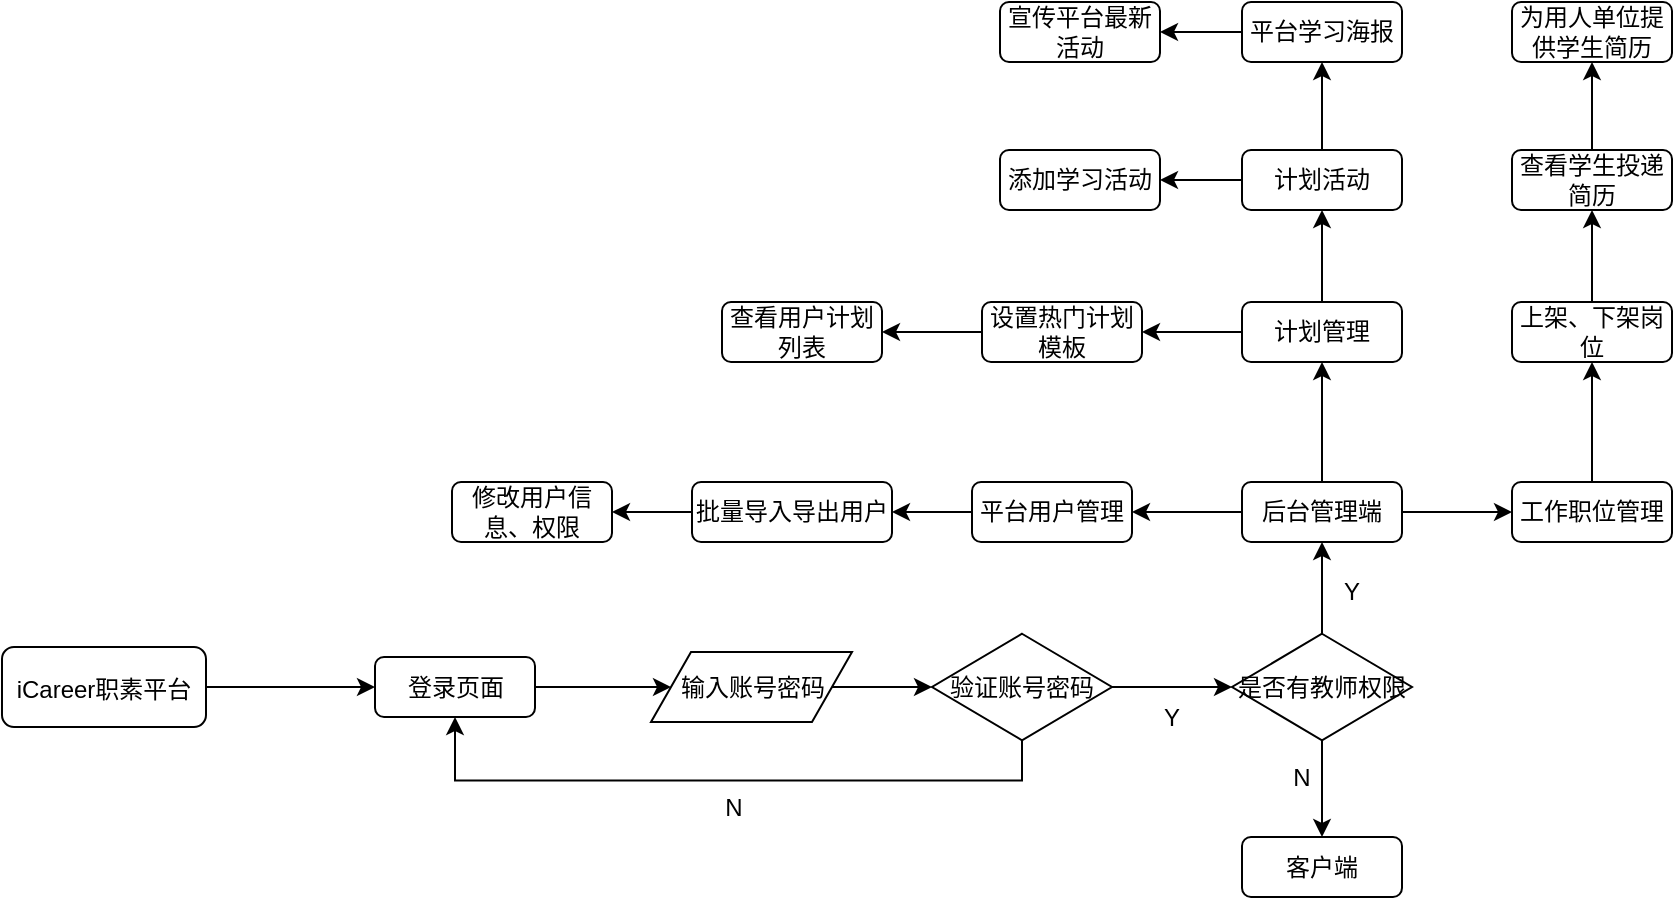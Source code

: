 <mxfile version="21.2.3" type="github">
  <diagram name="第 1 页" id="v7YcaDJwXx_0urEV0xpO">
    <mxGraphModel dx="1050" dy="541" grid="1" gridSize="10" guides="1" tooltips="1" connect="1" arrows="1" fold="1" page="1" pageScale="1" pageWidth="21200" pageHeight="55500" math="0" shadow="0">
      <root>
        <mxCell id="0" />
        <mxCell id="1" parent="0" />
        <mxCell id="kxcgsYVQPeTHsDoFTJ9l-70" style="edgeStyle=orthogonalEdgeStyle;rounded=0;orthogonalLoop=1;jettySize=auto;html=1;exitX=1;exitY=0.5;exitDx=0;exitDy=0;entryX=0;entryY=0.5;entryDx=0;entryDy=0;" edge="1" parent="1" source="kxcgsYVQPeTHsDoFTJ9l-2" target="kxcgsYVQPeTHsDoFTJ9l-25">
          <mxGeometry relative="1" as="geometry" />
        </mxCell>
        <mxCell id="kxcgsYVQPeTHsDoFTJ9l-2" value="&lt;font style=&quot;font-size: 12px; font-weight: normal;&quot;&gt;iCareer职素平台&lt;/font&gt;" style="rounded=1;whiteSpace=wrap;html=1;fontStyle=1;fontSize=14;" vertex="1" parent="1">
          <mxGeometry x="165" y="662.51" width="102" height="40" as="geometry" />
        </mxCell>
        <mxCell id="kxcgsYVQPeTHsDoFTJ9l-24" style="edgeStyle=orthogonalEdgeStyle;rounded=0;orthogonalLoop=1;jettySize=auto;html=1;exitX=1;exitY=0.5;exitDx=0;exitDy=0;entryX=0;entryY=0.5;entryDx=0;entryDy=0;" edge="1" parent="1" source="kxcgsYVQPeTHsDoFTJ9l-25" target="kxcgsYVQPeTHsDoFTJ9l-27">
          <mxGeometry relative="1" as="geometry" />
        </mxCell>
        <mxCell id="kxcgsYVQPeTHsDoFTJ9l-25" value="登录页面" style="rounded=1;whiteSpace=wrap;html=1;" vertex="1" parent="1">
          <mxGeometry x="351.5" y="667.5" width="80" height="30" as="geometry" />
        </mxCell>
        <mxCell id="kxcgsYVQPeTHsDoFTJ9l-26" style="edgeStyle=orthogonalEdgeStyle;rounded=0;orthogonalLoop=1;jettySize=auto;html=1;exitX=1;exitY=0.5;exitDx=0;exitDy=0;entryX=0;entryY=0.5;entryDx=0;entryDy=0;" edge="1" parent="1" source="kxcgsYVQPeTHsDoFTJ9l-27" target="kxcgsYVQPeTHsDoFTJ9l-30">
          <mxGeometry relative="1" as="geometry" />
        </mxCell>
        <mxCell id="kxcgsYVQPeTHsDoFTJ9l-27" value="输入账号密码" style="shape=parallelogram;perimeter=parallelogramPerimeter;whiteSpace=wrap;html=1;fixedSize=1;rounded=0;" vertex="1" parent="1">
          <mxGeometry x="489.5" y="665" width="100.5" height="35" as="geometry" />
        </mxCell>
        <mxCell id="kxcgsYVQPeTHsDoFTJ9l-28" style="edgeStyle=orthogonalEdgeStyle;rounded=0;orthogonalLoop=1;jettySize=auto;html=1;exitX=0.5;exitY=1;exitDx=0;exitDy=0;entryX=0.5;entryY=1;entryDx=0;entryDy=0;" edge="1" parent="1" source="kxcgsYVQPeTHsDoFTJ9l-30" target="kxcgsYVQPeTHsDoFTJ9l-25">
          <mxGeometry relative="1" as="geometry" />
        </mxCell>
        <mxCell id="kxcgsYVQPeTHsDoFTJ9l-29" style="edgeStyle=orthogonalEdgeStyle;rounded=0;orthogonalLoop=1;jettySize=auto;html=1;exitX=1;exitY=0.5;exitDx=0;exitDy=0;entryX=0;entryY=0.5;entryDx=0;entryDy=0;" edge="1" parent="1" source="kxcgsYVQPeTHsDoFTJ9l-30" target="kxcgsYVQPeTHsDoFTJ9l-34">
          <mxGeometry relative="1" as="geometry" />
        </mxCell>
        <mxCell id="kxcgsYVQPeTHsDoFTJ9l-30" value="验证账号密码" style="rhombus;whiteSpace=wrap;html=1;rounded=0;" vertex="1" parent="1">
          <mxGeometry x="630" y="655.88" width="90" height="53.25" as="geometry" />
        </mxCell>
        <mxCell id="kxcgsYVQPeTHsDoFTJ9l-31" value="N" style="text;html=1;strokeColor=none;fillColor=none;align=center;verticalAlign=middle;whiteSpace=wrap;rounded=0;" vertex="1" parent="1">
          <mxGeometry x="501" y="727.5" width="60" height="30" as="geometry" />
        </mxCell>
        <mxCell id="kxcgsYVQPeTHsDoFTJ9l-73" style="edgeStyle=orthogonalEdgeStyle;rounded=0;orthogonalLoop=1;jettySize=auto;html=1;exitX=0.5;exitY=1;exitDx=0;exitDy=0;" edge="1" parent="1" source="kxcgsYVQPeTHsDoFTJ9l-34" target="kxcgsYVQPeTHsDoFTJ9l-71">
          <mxGeometry relative="1" as="geometry" />
        </mxCell>
        <mxCell id="kxcgsYVQPeTHsDoFTJ9l-84" style="edgeStyle=orthogonalEdgeStyle;rounded=0;orthogonalLoop=1;jettySize=auto;html=1;exitX=0.5;exitY=0;exitDx=0;exitDy=0;entryX=0.5;entryY=1;entryDx=0;entryDy=0;" edge="1" parent="1" source="kxcgsYVQPeTHsDoFTJ9l-34" target="kxcgsYVQPeTHsDoFTJ9l-36">
          <mxGeometry relative="1" as="geometry" />
        </mxCell>
        <mxCell id="kxcgsYVQPeTHsDoFTJ9l-34" value="是否有教师权限" style="rhombus;whiteSpace=wrap;html=1;rounded=0;" vertex="1" parent="1">
          <mxGeometry x="780" y="655.88" width="90" height="53.25" as="geometry" />
        </mxCell>
        <mxCell id="kxcgsYVQPeTHsDoFTJ9l-35" value="Y" style="text;html=1;strokeColor=none;fillColor=none;align=center;verticalAlign=middle;whiteSpace=wrap;rounded=0;" vertex="1" parent="1">
          <mxGeometry x="720" y="682.51" width="60" height="30" as="geometry" />
        </mxCell>
        <mxCell id="kxcgsYVQPeTHsDoFTJ9l-86" style="edgeStyle=orthogonalEdgeStyle;rounded=0;orthogonalLoop=1;jettySize=auto;html=1;exitX=0;exitY=0.5;exitDx=0;exitDy=0;entryX=1;entryY=0.5;entryDx=0;entryDy=0;" edge="1" parent="1" source="kxcgsYVQPeTHsDoFTJ9l-36" target="kxcgsYVQPeTHsDoFTJ9l-85">
          <mxGeometry relative="1" as="geometry" />
        </mxCell>
        <mxCell id="kxcgsYVQPeTHsDoFTJ9l-93" style="edgeStyle=orthogonalEdgeStyle;rounded=0;orthogonalLoop=1;jettySize=auto;html=1;exitX=0.5;exitY=0;exitDx=0;exitDy=0;entryX=0.5;entryY=1;entryDx=0;entryDy=0;" edge="1" parent="1" source="kxcgsYVQPeTHsDoFTJ9l-36" target="kxcgsYVQPeTHsDoFTJ9l-92">
          <mxGeometry relative="1" as="geometry" />
        </mxCell>
        <mxCell id="kxcgsYVQPeTHsDoFTJ9l-112" style="edgeStyle=orthogonalEdgeStyle;rounded=0;orthogonalLoop=1;jettySize=auto;html=1;exitX=1;exitY=0.5;exitDx=0;exitDy=0;entryX=0;entryY=0.5;entryDx=0;entryDy=0;" edge="1" parent="1" source="kxcgsYVQPeTHsDoFTJ9l-36" target="kxcgsYVQPeTHsDoFTJ9l-111">
          <mxGeometry relative="1" as="geometry" />
        </mxCell>
        <mxCell id="kxcgsYVQPeTHsDoFTJ9l-36" value="后台管理端" style="rounded=1;whiteSpace=wrap;html=1;" vertex="1" parent="1">
          <mxGeometry x="785" y="580" width="80" height="30" as="geometry" />
        </mxCell>
        <mxCell id="kxcgsYVQPeTHsDoFTJ9l-37" value="Y" style="text;html=1;strokeColor=none;fillColor=none;align=center;verticalAlign=middle;whiteSpace=wrap;rounded=0;" vertex="1" parent="1">
          <mxGeometry x="810" y="620" width="60" height="30" as="geometry" />
        </mxCell>
        <mxCell id="kxcgsYVQPeTHsDoFTJ9l-71" value="客户端" style="rounded=1;whiteSpace=wrap;html=1;" vertex="1" parent="1">
          <mxGeometry x="785" y="757.5" width="80" height="30" as="geometry" />
        </mxCell>
        <mxCell id="kxcgsYVQPeTHsDoFTJ9l-75" value="N" style="text;html=1;strokeColor=none;fillColor=none;align=center;verticalAlign=middle;whiteSpace=wrap;rounded=0;" vertex="1" parent="1">
          <mxGeometry x="785" y="712.51" width="60" height="30" as="geometry" />
        </mxCell>
        <mxCell id="kxcgsYVQPeTHsDoFTJ9l-88" style="edgeStyle=orthogonalEdgeStyle;rounded=0;orthogonalLoop=1;jettySize=auto;html=1;exitX=0;exitY=0.5;exitDx=0;exitDy=0;" edge="1" parent="1" source="kxcgsYVQPeTHsDoFTJ9l-85" target="kxcgsYVQPeTHsDoFTJ9l-87">
          <mxGeometry relative="1" as="geometry" />
        </mxCell>
        <mxCell id="kxcgsYVQPeTHsDoFTJ9l-85" value="平台用户管理" style="rounded=1;whiteSpace=wrap;html=1;" vertex="1" parent="1">
          <mxGeometry x="650" y="580" width="80" height="30" as="geometry" />
        </mxCell>
        <mxCell id="kxcgsYVQPeTHsDoFTJ9l-90" style="edgeStyle=orthogonalEdgeStyle;rounded=0;orthogonalLoop=1;jettySize=auto;html=1;exitX=0;exitY=0.5;exitDx=0;exitDy=0;entryX=1;entryY=0.5;entryDx=0;entryDy=0;" edge="1" parent="1" source="kxcgsYVQPeTHsDoFTJ9l-87" target="kxcgsYVQPeTHsDoFTJ9l-89">
          <mxGeometry relative="1" as="geometry" />
        </mxCell>
        <mxCell id="kxcgsYVQPeTHsDoFTJ9l-87" value="批量导入导出用户" style="rounded=1;whiteSpace=wrap;html=1;" vertex="1" parent="1">
          <mxGeometry x="510" y="580" width="100" height="30" as="geometry" />
        </mxCell>
        <mxCell id="kxcgsYVQPeTHsDoFTJ9l-89" value="修改用户信息、权限" style="rounded=1;whiteSpace=wrap;html=1;" vertex="1" parent="1">
          <mxGeometry x="390" y="580" width="80" height="30" as="geometry" />
        </mxCell>
        <mxCell id="kxcgsYVQPeTHsDoFTJ9l-95" style="edgeStyle=orthogonalEdgeStyle;rounded=0;orthogonalLoop=1;jettySize=auto;html=1;exitX=0;exitY=0.5;exitDx=0;exitDy=0;entryX=1;entryY=0.5;entryDx=0;entryDy=0;" edge="1" parent="1" source="kxcgsYVQPeTHsDoFTJ9l-92" target="kxcgsYVQPeTHsDoFTJ9l-94">
          <mxGeometry relative="1" as="geometry" />
        </mxCell>
        <mxCell id="kxcgsYVQPeTHsDoFTJ9l-101" style="edgeStyle=orthogonalEdgeStyle;rounded=0;orthogonalLoop=1;jettySize=auto;html=1;exitX=0.5;exitY=0;exitDx=0;exitDy=0;entryX=0.5;entryY=1;entryDx=0;entryDy=0;" edge="1" parent="1" source="kxcgsYVQPeTHsDoFTJ9l-92" target="kxcgsYVQPeTHsDoFTJ9l-100">
          <mxGeometry relative="1" as="geometry" />
        </mxCell>
        <mxCell id="kxcgsYVQPeTHsDoFTJ9l-92" value="计划管理" style="rounded=1;whiteSpace=wrap;html=1;" vertex="1" parent="1">
          <mxGeometry x="785" y="490" width="80" height="30" as="geometry" />
        </mxCell>
        <mxCell id="kxcgsYVQPeTHsDoFTJ9l-97" style="edgeStyle=orthogonalEdgeStyle;rounded=0;orthogonalLoop=1;jettySize=auto;html=1;exitX=0;exitY=0.5;exitDx=0;exitDy=0;" edge="1" parent="1" source="kxcgsYVQPeTHsDoFTJ9l-94" target="kxcgsYVQPeTHsDoFTJ9l-96">
          <mxGeometry relative="1" as="geometry" />
        </mxCell>
        <mxCell id="kxcgsYVQPeTHsDoFTJ9l-94" value="设置热门计划模板" style="rounded=1;whiteSpace=wrap;html=1;" vertex="1" parent="1">
          <mxGeometry x="655" y="490" width="80" height="30" as="geometry" />
        </mxCell>
        <mxCell id="kxcgsYVQPeTHsDoFTJ9l-96" value="查看用户计划列表" style="rounded=1;whiteSpace=wrap;html=1;" vertex="1" parent="1">
          <mxGeometry x="525" y="490" width="80" height="30" as="geometry" />
        </mxCell>
        <mxCell id="kxcgsYVQPeTHsDoFTJ9l-103" style="edgeStyle=orthogonalEdgeStyle;rounded=0;orthogonalLoop=1;jettySize=auto;html=1;exitX=0;exitY=0.5;exitDx=0;exitDy=0;entryX=1;entryY=0.5;entryDx=0;entryDy=0;" edge="1" parent="1" source="kxcgsYVQPeTHsDoFTJ9l-100" target="kxcgsYVQPeTHsDoFTJ9l-102">
          <mxGeometry relative="1" as="geometry" />
        </mxCell>
        <mxCell id="kxcgsYVQPeTHsDoFTJ9l-105" style="edgeStyle=orthogonalEdgeStyle;rounded=0;orthogonalLoop=1;jettySize=auto;html=1;exitX=0.5;exitY=0;exitDx=0;exitDy=0;entryX=0.5;entryY=1;entryDx=0;entryDy=0;" edge="1" parent="1" source="kxcgsYVQPeTHsDoFTJ9l-100" target="kxcgsYVQPeTHsDoFTJ9l-104">
          <mxGeometry relative="1" as="geometry" />
        </mxCell>
        <mxCell id="kxcgsYVQPeTHsDoFTJ9l-100" value="计划活动" style="rounded=1;whiteSpace=wrap;html=1;" vertex="1" parent="1">
          <mxGeometry x="785" y="414" width="80" height="30" as="geometry" />
        </mxCell>
        <mxCell id="kxcgsYVQPeTHsDoFTJ9l-102" value="添加学习活动" style="rounded=1;whiteSpace=wrap;html=1;" vertex="1" parent="1">
          <mxGeometry x="664" y="414" width="80" height="30" as="geometry" />
        </mxCell>
        <mxCell id="kxcgsYVQPeTHsDoFTJ9l-108" style="edgeStyle=orthogonalEdgeStyle;rounded=0;orthogonalLoop=1;jettySize=auto;html=1;exitX=0;exitY=0.5;exitDx=0;exitDy=0;" edge="1" parent="1" source="kxcgsYVQPeTHsDoFTJ9l-104" target="kxcgsYVQPeTHsDoFTJ9l-107">
          <mxGeometry relative="1" as="geometry" />
        </mxCell>
        <mxCell id="kxcgsYVQPeTHsDoFTJ9l-104" value="平台学习海报" style="rounded=1;whiteSpace=wrap;html=1;" vertex="1" parent="1">
          <mxGeometry x="785" y="340" width="80" height="30" as="geometry" />
        </mxCell>
        <mxCell id="kxcgsYVQPeTHsDoFTJ9l-107" value="宣传平台最新活动" style="rounded=1;whiteSpace=wrap;html=1;" vertex="1" parent="1">
          <mxGeometry x="664" y="340" width="80" height="30" as="geometry" />
        </mxCell>
        <mxCell id="kxcgsYVQPeTHsDoFTJ9l-115" style="edgeStyle=orthogonalEdgeStyle;rounded=0;orthogonalLoop=1;jettySize=auto;html=1;exitX=0.5;exitY=0;exitDx=0;exitDy=0;entryX=0.5;entryY=1;entryDx=0;entryDy=0;" edge="1" parent="1" source="kxcgsYVQPeTHsDoFTJ9l-111" target="kxcgsYVQPeTHsDoFTJ9l-113">
          <mxGeometry relative="1" as="geometry" />
        </mxCell>
        <mxCell id="kxcgsYVQPeTHsDoFTJ9l-111" value="工作职位管理" style="rounded=1;whiteSpace=wrap;html=1;" vertex="1" parent="1">
          <mxGeometry x="920" y="580" width="80" height="30" as="geometry" />
        </mxCell>
        <mxCell id="kxcgsYVQPeTHsDoFTJ9l-117" style="edgeStyle=orthogonalEdgeStyle;rounded=0;orthogonalLoop=1;jettySize=auto;html=1;exitX=0.5;exitY=0;exitDx=0;exitDy=0;entryX=0.5;entryY=1;entryDx=0;entryDy=0;" edge="1" parent="1" source="kxcgsYVQPeTHsDoFTJ9l-113" target="kxcgsYVQPeTHsDoFTJ9l-116">
          <mxGeometry relative="1" as="geometry" />
        </mxCell>
        <mxCell id="kxcgsYVQPeTHsDoFTJ9l-113" value="上架、下架岗位" style="rounded=1;whiteSpace=wrap;html=1;" vertex="1" parent="1">
          <mxGeometry x="920" y="490" width="80" height="30" as="geometry" />
        </mxCell>
        <mxCell id="kxcgsYVQPeTHsDoFTJ9l-119" style="edgeStyle=orthogonalEdgeStyle;rounded=0;orthogonalLoop=1;jettySize=auto;html=1;exitX=0.5;exitY=0;exitDx=0;exitDy=0;entryX=0.5;entryY=1;entryDx=0;entryDy=0;" edge="1" parent="1" source="kxcgsYVQPeTHsDoFTJ9l-116" target="kxcgsYVQPeTHsDoFTJ9l-118">
          <mxGeometry relative="1" as="geometry" />
        </mxCell>
        <mxCell id="kxcgsYVQPeTHsDoFTJ9l-116" value="查看学生投递简历" style="rounded=1;whiteSpace=wrap;html=1;" vertex="1" parent="1">
          <mxGeometry x="920" y="414" width="80" height="30" as="geometry" />
        </mxCell>
        <mxCell id="kxcgsYVQPeTHsDoFTJ9l-118" value="为用人单位提供学生简历" style="rounded=1;whiteSpace=wrap;html=1;" vertex="1" parent="1">
          <mxGeometry x="920" y="340" width="80" height="30" as="geometry" />
        </mxCell>
      </root>
    </mxGraphModel>
  </diagram>
</mxfile>
